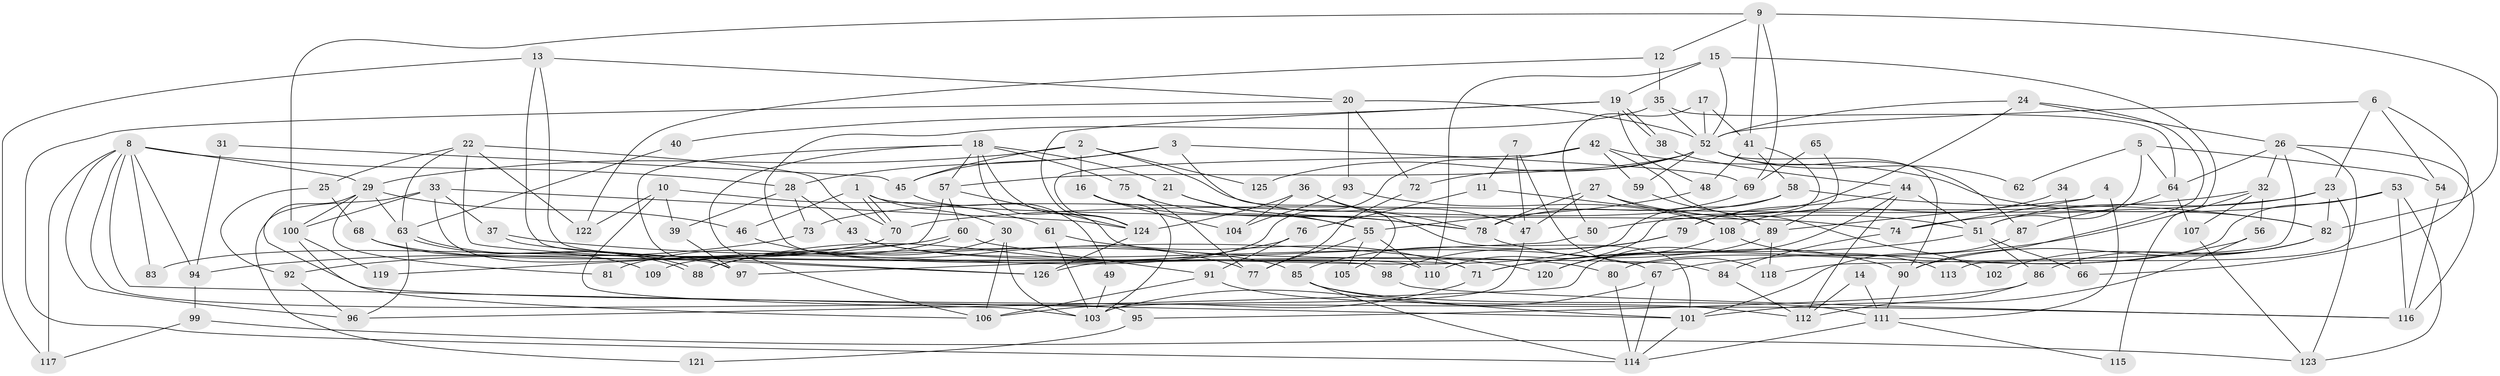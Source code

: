 // coarse degree distribution, {4: 0.18292682926829268, 5: 0.12195121951219512, 7: 0.08536585365853659, 13: 0.012195121951219513, 9: 0.04878048780487805, 3: 0.23170731707317074, 2: 0.10975609756097561, 8: 0.06097560975609756, 6: 0.13414634146341464, 15: 0.012195121951219513}
// Generated by graph-tools (version 1.1) at 2025/23/03/03/25 07:23:59]
// undirected, 126 vertices, 252 edges
graph export_dot {
graph [start="1"]
  node [color=gray90,style=filled];
  1;
  2;
  3;
  4;
  5;
  6;
  7;
  8;
  9;
  10;
  11;
  12;
  13;
  14;
  15;
  16;
  17;
  18;
  19;
  20;
  21;
  22;
  23;
  24;
  25;
  26;
  27;
  28;
  29;
  30;
  31;
  32;
  33;
  34;
  35;
  36;
  37;
  38;
  39;
  40;
  41;
  42;
  43;
  44;
  45;
  46;
  47;
  48;
  49;
  50;
  51;
  52;
  53;
  54;
  55;
  56;
  57;
  58;
  59;
  60;
  61;
  62;
  63;
  64;
  65;
  66;
  67;
  68;
  69;
  70;
  71;
  72;
  73;
  74;
  75;
  76;
  77;
  78;
  79;
  80;
  81;
  82;
  83;
  84;
  85;
  86;
  87;
  88;
  89;
  90;
  91;
  92;
  93;
  94;
  95;
  96;
  97;
  98;
  99;
  100;
  101;
  102;
  103;
  104;
  105;
  106;
  107;
  108;
  109;
  110;
  111;
  112;
  113;
  114;
  115;
  116;
  117;
  118;
  119;
  120;
  121;
  122;
  123;
  124;
  125;
  126;
  1 -- 30;
  1 -- 70;
  1 -- 70;
  1 -- 46;
  1 -- 74;
  2 -- 29;
  2 -- 16;
  2 -- 45;
  2 -- 47;
  2 -- 125;
  3 -- 69;
  3 -- 28;
  3 -- 45;
  3 -- 105;
  4 -- 111;
  4 -- 89;
  4 -- 74;
  5 -- 64;
  5 -- 54;
  5 -- 51;
  5 -- 62;
  6 -- 23;
  6 -- 52;
  6 -- 54;
  6 -- 66;
  7 -- 11;
  7 -- 47;
  7 -- 118;
  8 -- 96;
  8 -- 94;
  8 -- 28;
  8 -- 29;
  8 -- 83;
  8 -- 95;
  8 -- 101;
  8 -- 117;
  9 -- 82;
  9 -- 41;
  9 -- 12;
  9 -- 69;
  9 -- 100;
  10 -- 39;
  10 -- 61;
  10 -- 103;
  10 -- 122;
  11 -- 89;
  11 -- 76;
  12 -- 35;
  12 -- 122;
  13 -- 20;
  13 -- 71;
  13 -- 98;
  13 -- 117;
  14 -- 112;
  14 -- 111;
  15 -- 19;
  15 -- 110;
  15 -- 52;
  15 -- 115;
  16 -- 103;
  16 -- 55;
  16 -- 104;
  17 -- 52;
  17 -- 41;
  17 -- 50;
  18 -- 124;
  18 -- 106;
  18 -- 21;
  18 -- 57;
  18 -- 75;
  18 -- 84;
  18 -- 97;
  19 -- 124;
  19 -- 38;
  19 -- 38;
  19 -- 40;
  19 -- 48;
  20 -- 52;
  20 -- 114;
  20 -- 72;
  20 -- 93;
  21 -- 55;
  21 -- 78;
  22 -- 63;
  22 -- 122;
  22 -- 25;
  22 -- 70;
  22 -- 126;
  23 -- 51;
  23 -- 70;
  23 -- 82;
  23 -- 123;
  24 -- 52;
  24 -- 79;
  24 -- 26;
  24 -- 90;
  25 -- 92;
  25 -- 68;
  26 -- 32;
  26 -- 64;
  26 -- 113;
  26 -- 116;
  26 -- 118;
  27 -- 51;
  27 -- 78;
  27 -- 47;
  27 -- 108;
  28 -- 43;
  28 -- 39;
  28 -- 73;
  29 -- 46;
  29 -- 63;
  29 -- 81;
  29 -- 100;
  29 -- 116;
  30 -- 103;
  30 -- 106;
  30 -- 88;
  31 -- 94;
  31 -- 45;
  32 -- 50;
  32 -- 107;
  32 -- 56;
  32 -- 71;
  33 -- 100;
  33 -- 124;
  33 -- 37;
  33 -- 97;
  33 -- 121;
  34 -- 108;
  34 -- 66;
  35 -- 52;
  35 -- 64;
  35 -- 110;
  36 -- 104;
  36 -- 101;
  36 -- 78;
  36 -- 124;
  37 -- 126;
  37 -- 120;
  38 -- 44;
  39 -- 97;
  40 -- 63;
  41 -- 58;
  41 -- 48;
  41 -- 110;
  42 -- 82;
  42 -- 124;
  42 -- 59;
  42 -- 102;
  42 -- 109;
  43 -- 80;
  43 -- 67;
  44 -- 79;
  44 -- 51;
  44 -- 96;
  44 -- 112;
  45 -- 49;
  46 -- 77;
  47 -- 103;
  48 -- 55;
  49 -- 103;
  50 -- 97;
  51 -- 86;
  51 -- 66;
  51 -- 71;
  52 -- 90;
  52 -- 57;
  52 -- 59;
  52 -- 62;
  52 -- 72;
  52 -- 87;
  52 -- 125;
  53 -- 74;
  53 -- 116;
  53 -- 80;
  53 -- 123;
  54 -- 116;
  55 -- 77;
  55 -- 110;
  55 -- 105;
  56 -- 101;
  56 -- 67;
  57 -- 60;
  57 -- 119;
  57 -- 124;
  58 -- 126;
  58 -- 82;
  58 -- 73;
  59 -- 89;
  60 -- 91;
  60 -- 81;
  60 -- 94;
  61 -- 103;
  61 -- 71;
  63 -- 88;
  63 -- 88;
  63 -- 96;
  64 -- 87;
  64 -- 107;
  65 -- 69;
  65 -- 89;
  67 -- 103;
  67 -- 114;
  68 -- 85;
  68 -- 109;
  69 -- 78;
  70 -- 83;
  71 -- 106;
  72 -- 77;
  73 -- 92;
  74 -- 84;
  75 -- 78;
  75 -- 77;
  76 -- 91;
  76 -- 88;
  78 -- 90;
  79 -- 98;
  79 -- 85;
  80 -- 114;
  82 -- 90;
  82 -- 86;
  82 -- 102;
  84 -- 112;
  85 -- 101;
  85 -- 114;
  85 -- 111;
  86 -- 112;
  86 -- 95;
  87 -- 101;
  89 -- 118;
  89 -- 120;
  90 -- 111;
  91 -- 106;
  91 -- 112;
  92 -- 96;
  93 -- 108;
  93 -- 104;
  94 -- 99;
  95 -- 121;
  98 -- 116;
  99 -- 123;
  99 -- 117;
  100 -- 106;
  100 -- 119;
  101 -- 114;
  107 -- 123;
  108 -- 120;
  108 -- 113;
  111 -- 114;
  111 -- 115;
  124 -- 126;
}
